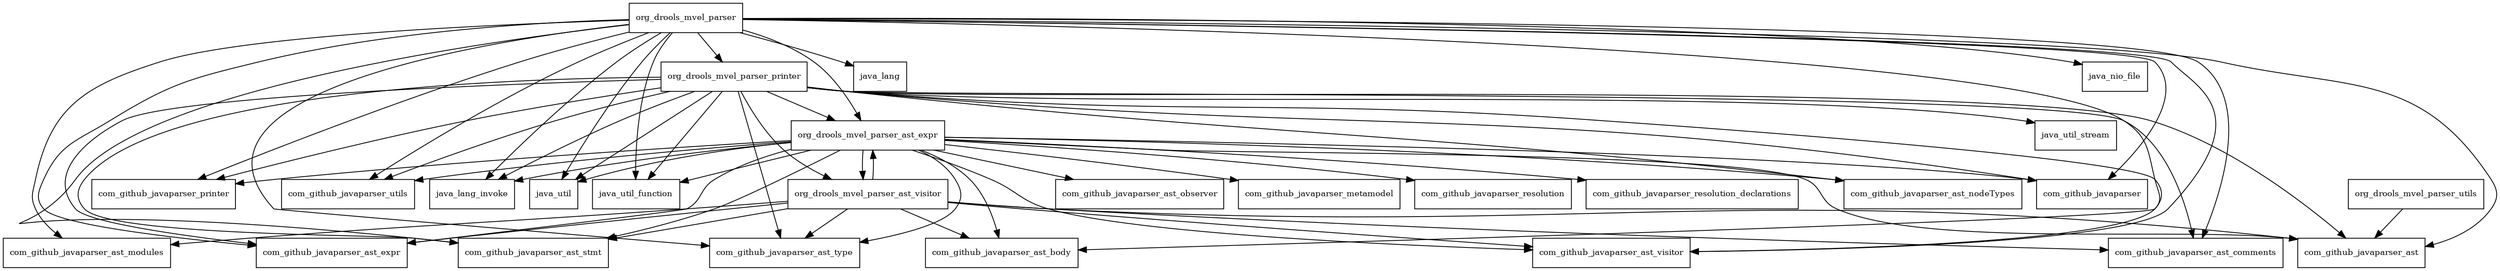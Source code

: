 digraph drools_mvel_parser_7_24_0_Final_package_dependencies {
  node [shape = box, fontsize=10.0];
  org_drools_mvel_parser -> com_github_javaparser;
  org_drools_mvel_parser -> com_github_javaparser_ast;
  org_drools_mvel_parser -> com_github_javaparser_ast_body;
  org_drools_mvel_parser -> com_github_javaparser_ast_comments;
  org_drools_mvel_parser -> com_github_javaparser_ast_expr;
  org_drools_mvel_parser -> com_github_javaparser_ast_modules;
  org_drools_mvel_parser -> com_github_javaparser_ast_stmt;
  org_drools_mvel_parser -> com_github_javaparser_ast_type;
  org_drools_mvel_parser -> com_github_javaparser_ast_visitor;
  org_drools_mvel_parser -> com_github_javaparser_printer;
  org_drools_mvel_parser -> com_github_javaparser_utils;
  org_drools_mvel_parser -> java_lang;
  org_drools_mvel_parser -> java_lang_invoke;
  org_drools_mvel_parser -> java_nio_file;
  org_drools_mvel_parser -> java_util;
  org_drools_mvel_parser -> java_util_function;
  org_drools_mvel_parser -> org_drools_mvel_parser_ast_expr;
  org_drools_mvel_parser -> org_drools_mvel_parser_printer;
  org_drools_mvel_parser_ast_expr -> com_github_javaparser;
  org_drools_mvel_parser_ast_expr -> com_github_javaparser_ast;
  org_drools_mvel_parser_ast_expr -> com_github_javaparser_ast_body;
  org_drools_mvel_parser_ast_expr -> com_github_javaparser_ast_expr;
  org_drools_mvel_parser_ast_expr -> com_github_javaparser_ast_nodeTypes;
  org_drools_mvel_parser_ast_expr -> com_github_javaparser_ast_observer;
  org_drools_mvel_parser_ast_expr -> com_github_javaparser_ast_stmt;
  org_drools_mvel_parser_ast_expr -> com_github_javaparser_ast_type;
  org_drools_mvel_parser_ast_expr -> com_github_javaparser_ast_visitor;
  org_drools_mvel_parser_ast_expr -> com_github_javaparser_metamodel;
  org_drools_mvel_parser_ast_expr -> com_github_javaparser_printer;
  org_drools_mvel_parser_ast_expr -> com_github_javaparser_resolution;
  org_drools_mvel_parser_ast_expr -> com_github_javaparser_resolution_declarations;
  org_drools_mvel_parser_ast_expr -> com_github_javaparser_utils;
  org_drools_mvel_parser_ast_expr -> java_lang_invoke;
  org_drools_mvel_parser_ast_expr -> java_util;
  org_drools_mvel_parser_ast_expr -> java_util_function;
  org_drools_mvel_parser_ast_expr -> org_drools_mvel_parser_ast_visitor;
  org_drools_mvel_parser_ast_visitor -> com_github_javaparser_ast;
  org_drools_mvel_parser_ast_visitor -> com_github_javaparser_ast_body;
  org_drools_mvel_parser_ast_visitor -> com_github_javaparser_ast_comments;
  org_drools_mvel_parser_ast_visitor -> com_github_javaparser_ast_expr;
  org_drools_mvel_parser_ast_visitor -> com_github_javaparser_ast_modules;
  org_drools_mvel_parser_ast_visitor -> com_github_javaparser_ast_stmt;
  org_drools_mvel_parser_ast_visitor -> com_github_javaparser_ast_type;
  org_drools_mvel_parser_ast_visitor -> com_github_javaparser_ast_visitor;
  org_drools_mvel_parser_ast_visitor -> org_drools_mvel_parser_ast_expr;
  org_drools_mvel_parser_printer -> com_github_javaparser;
  org_drools_mvel_parser_printer -> com_github_javaparser_ast;
  org_drools_mvel_parser_printer -> com_github_javaparser_ast_comments;
  org_drools_mvel_parser_printer -> com_github_javaparser_ast_expr;
  org_drools_mvel_parser_printer -> com_github_javaparser_ast_nodeTypes;
  org_drools_mvel_parser_printer -> com_github_javaparser_ast_stmt;
  org_drools_mvel_parser_printer -> com_github_javaparser_ast_type;
  org_drools_mvel_parser_printer -> com_github_javaparser_ast_visitor;
  org_drools_mvel_parser_printer -> com_github_javaparser_printer;
  org_drools_mvel_parser_printer -> com_github_javaparser_utils;
  org_drools_mvel_parser_printer -> java_lang_invoke;
  org_drools_mvel_parser_printer -> java_util;
  org_drools_mvel_parser_printer -> java_util_function;
  org_drools_mvel_parser_printer -> java_util_stream;
  org_drools_mvel_parser_printer -> org_drools_mvel_parser_ast_expr;
  org_drools_mvel_parser_printer -> org_drools_mvel_parser_ast_visitor;
  org_drools_mvel_parser_utils -> com_github_javaparser_ast;
}
